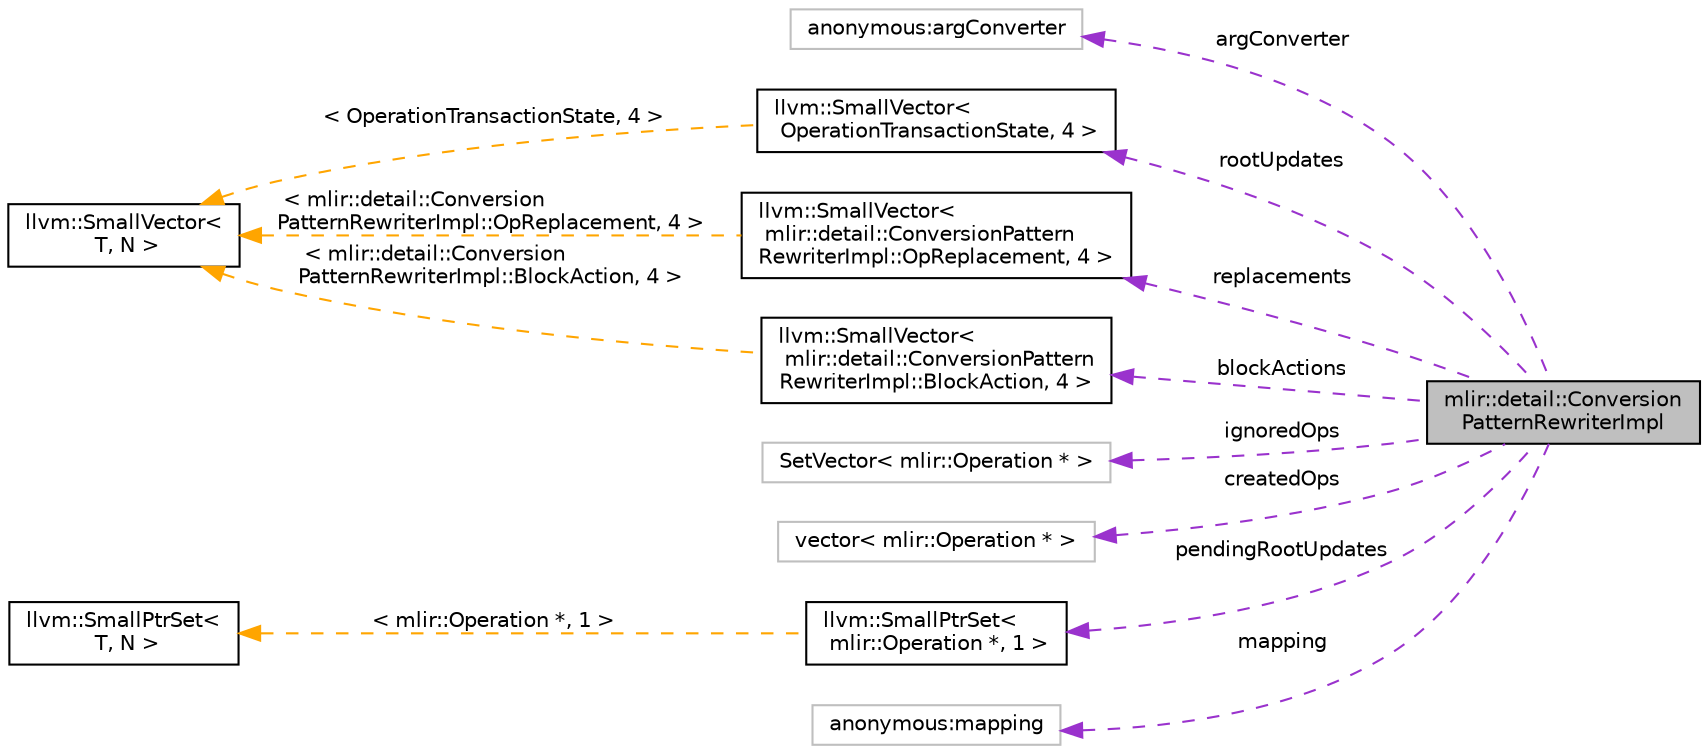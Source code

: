 digraph "mlir::detail::ConversionPatternRewriterImpl"
{
  bgcolor="transparent";
  edge [fontname="Helvetica",fontsize="10",labelfontname="Helvetica",labelfontsize="10"];
  node [fontname="Helvetica",fontsize="10",shape=record];
  rankdir="LR";
  Node1 [label="mlir::detail::Conversion\lPatternRewriterImpl",height=0.2,width=0.4,color="black", fillcolor="grey75", style="filled", fontcolor="black"];
  Node2 -> Node1 [dir="back",color="darkorchid3",fontsize="10",style="dashed",label=" argConverter" ,fontname="Helvetica"];
  Node2 [label="anonymous:argConverter",height=0.2,width=0.4,color="grey75",tooltip="This class provides a simple interface for converting the types of block arguments. "];
  Node3 -> Node1 [dir="back",color="darkorchid3",fontsize="10",style="dashed",label=" rootUpdates" ,fontname="Helvetica"];
  Node3 [label="llvm::SmallVector\<\l OperationTransactionState, 4 \>",height=0.2,width=0.4,color="black",URL="$classllvm_1_1SmallVector.html"];
  Node4 -> Node3 [dir="back",color="orange",fontsize="10",style="dashed",label=" \< OperationTransactionState, 4 \>" ,fontname="Helvetica"];
  Node4 [label="llvm::SmallVector\<\l T, N \>",height=0.2,width=0.4,color="black",URL="$classllvm_1_1SmallVector.html"];
  Node5 -> Node1 [dir="back",color="darkorchid3",fontsize="10",style="dashed",label=" ignoredOps" ,fontname="Helvetica"];
  Node5 [label="SetVector\< mlir::Operation * \>",height=0.2,width=0.4,color="grey75"];
  Node6 -> Node1 [dir="back",color="darkorchid3",fontsize="10",style="dashed",label=" createdOps" ,fontname="Helvetica"];
  Node6 [label="vector\< mlir::Operation * \>",height=0.2,width=0.4,color="grey75"];
  Node7 -> Node1 [dir="back",color="darkorchid3",fontsize="10",style="dashed",label=" replacements" ,fontname="Helvetica"];
  Node7 [label="llvm::SmallVector\<\l mlir::detail::ConversionPattern\lRewriterImpl::OpReplacement, 4 \>",height=0.2,width=0.4,color="black",URL="$classllvm_1_1SmallVector.html"];
  Node4 -> Node7 [dir="back",color="orange",fontsize="10",style="dashed",label=" \< mlir::detail::Conversion\lPatternRewriterImpl::OpReplacement, 4 \>" ,fontname="Helvetica"];
  Node8 -> Node1 [dir="back",color="darkorchid3",fontsize="10",style="dashed",label=" pendingRootUpdates" ,fontname="Helvetica"];
  Node8 [label="llvm::SmallPtrSet\<\l mlir::Operation *, 1 \>",height=0.2,width=0.4,color="black",URL="$classllvm_1_1SmallPtrSet.html"];
  Node9 -> Node8 [dir="back",color="orange",fontsize="10",style="dashed",label=" \< mlir::Operation *, 1 \>" ,fontname="Helvetica"];
  Node9 [label="llvm::SmallPtrSet\<\l T, N \>",height=0.2,width=0.4,color="black",URL="$classllvm_1_1SmallPtrSet.html"];
  Node10 -> Node1 [dir="back",color="darkorchid3",fontsize="10",style="dashed",label=" mapping" ,fontname="Helvetica"];
  Node10 [label="anonymous:mapping",height=0.2,width=0.4,color="grey75",tooltip="This class wraps a BlockAndValueMapping to provide recursive lookup functionality, i.e. "];
  Node11 -> Node1 [dir="back",color="darkorchid3",fontsize="10",style="dashed",label=" blockActions" ,fontname="Helvetica"];
  Node11 [label="llvm::SmallVector\<\l mlir::detail::ConversionPattern\lRewriterImpl::BlockAction, 4 \>",height=0.2,width=0.4,color="black",URL="$classllvm_1_1SmallVector.html"];
  Node4 -> Node11 [dir="back",color="orange",fontsize="10",style="dashed",label=" \< mlir::detail::Conversion\lPatternRewriterImpl::BlockAction, 4 \>" ,fontname="Helvetica"];
}
